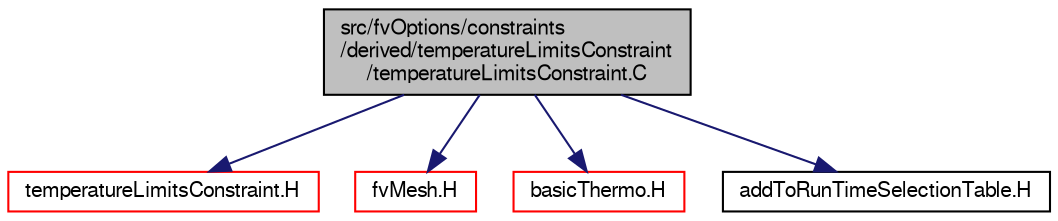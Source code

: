 digraph "src/fvOptions/constraints/derived/temperatureLimitsConstraint/temperatureLimitsConstraint.C"
{
  bgcolor="transparent";
  edge [fontname="FreeSans",fontsize="10",labelfontname="FreeSans",labelfontsize="10"];
  node [fontname="FreeSans",fontsize="10",shape=record];
  Node0 [label="src/fvOptions/constraints\l/derived/temperatureLimitsConstraint\l/temperatureLimitsConstraint.C",height=0.2,width=0.4,color="black", fillcolor="grey75", style="filled", fontcolor="black"];
  Node0 -> Node1 [color="midnightblue",fontsize="10",style="solid",fontname="FreeSans"];
  Node1 [label="temperatureLimitsConstraint.H",height=0.2,width=0.4,color="red",URL="$a04589.html"];
  Node0 -> Node258 [color="midnightblue",fontsize="10",style="solid",fontname="FreeSans"];
  Node258 [label="fvMesh.H",height=0.2,width=0.4,color="red",URL="$a03533.html"];
  Node0 -> Node304 [color="midnightblue",fontsize="10",style="solid",fontname="FreeSans"];
  Node304 [label="basicThermo.H",height=0.2,width=0.4,color="red",URL="$a15386.html"];
  Node0 -> Node338 [color="midnightblue",fontsize="10",style="solid",fontname="FreeSans"];
  Node338 [label="addToRunTimeSelectionTable.H",height=0.2,width=0.4,color="black",URL="$a09263.html",tooltip="Macros for easy insertion into run-time selection tables. "];
}
